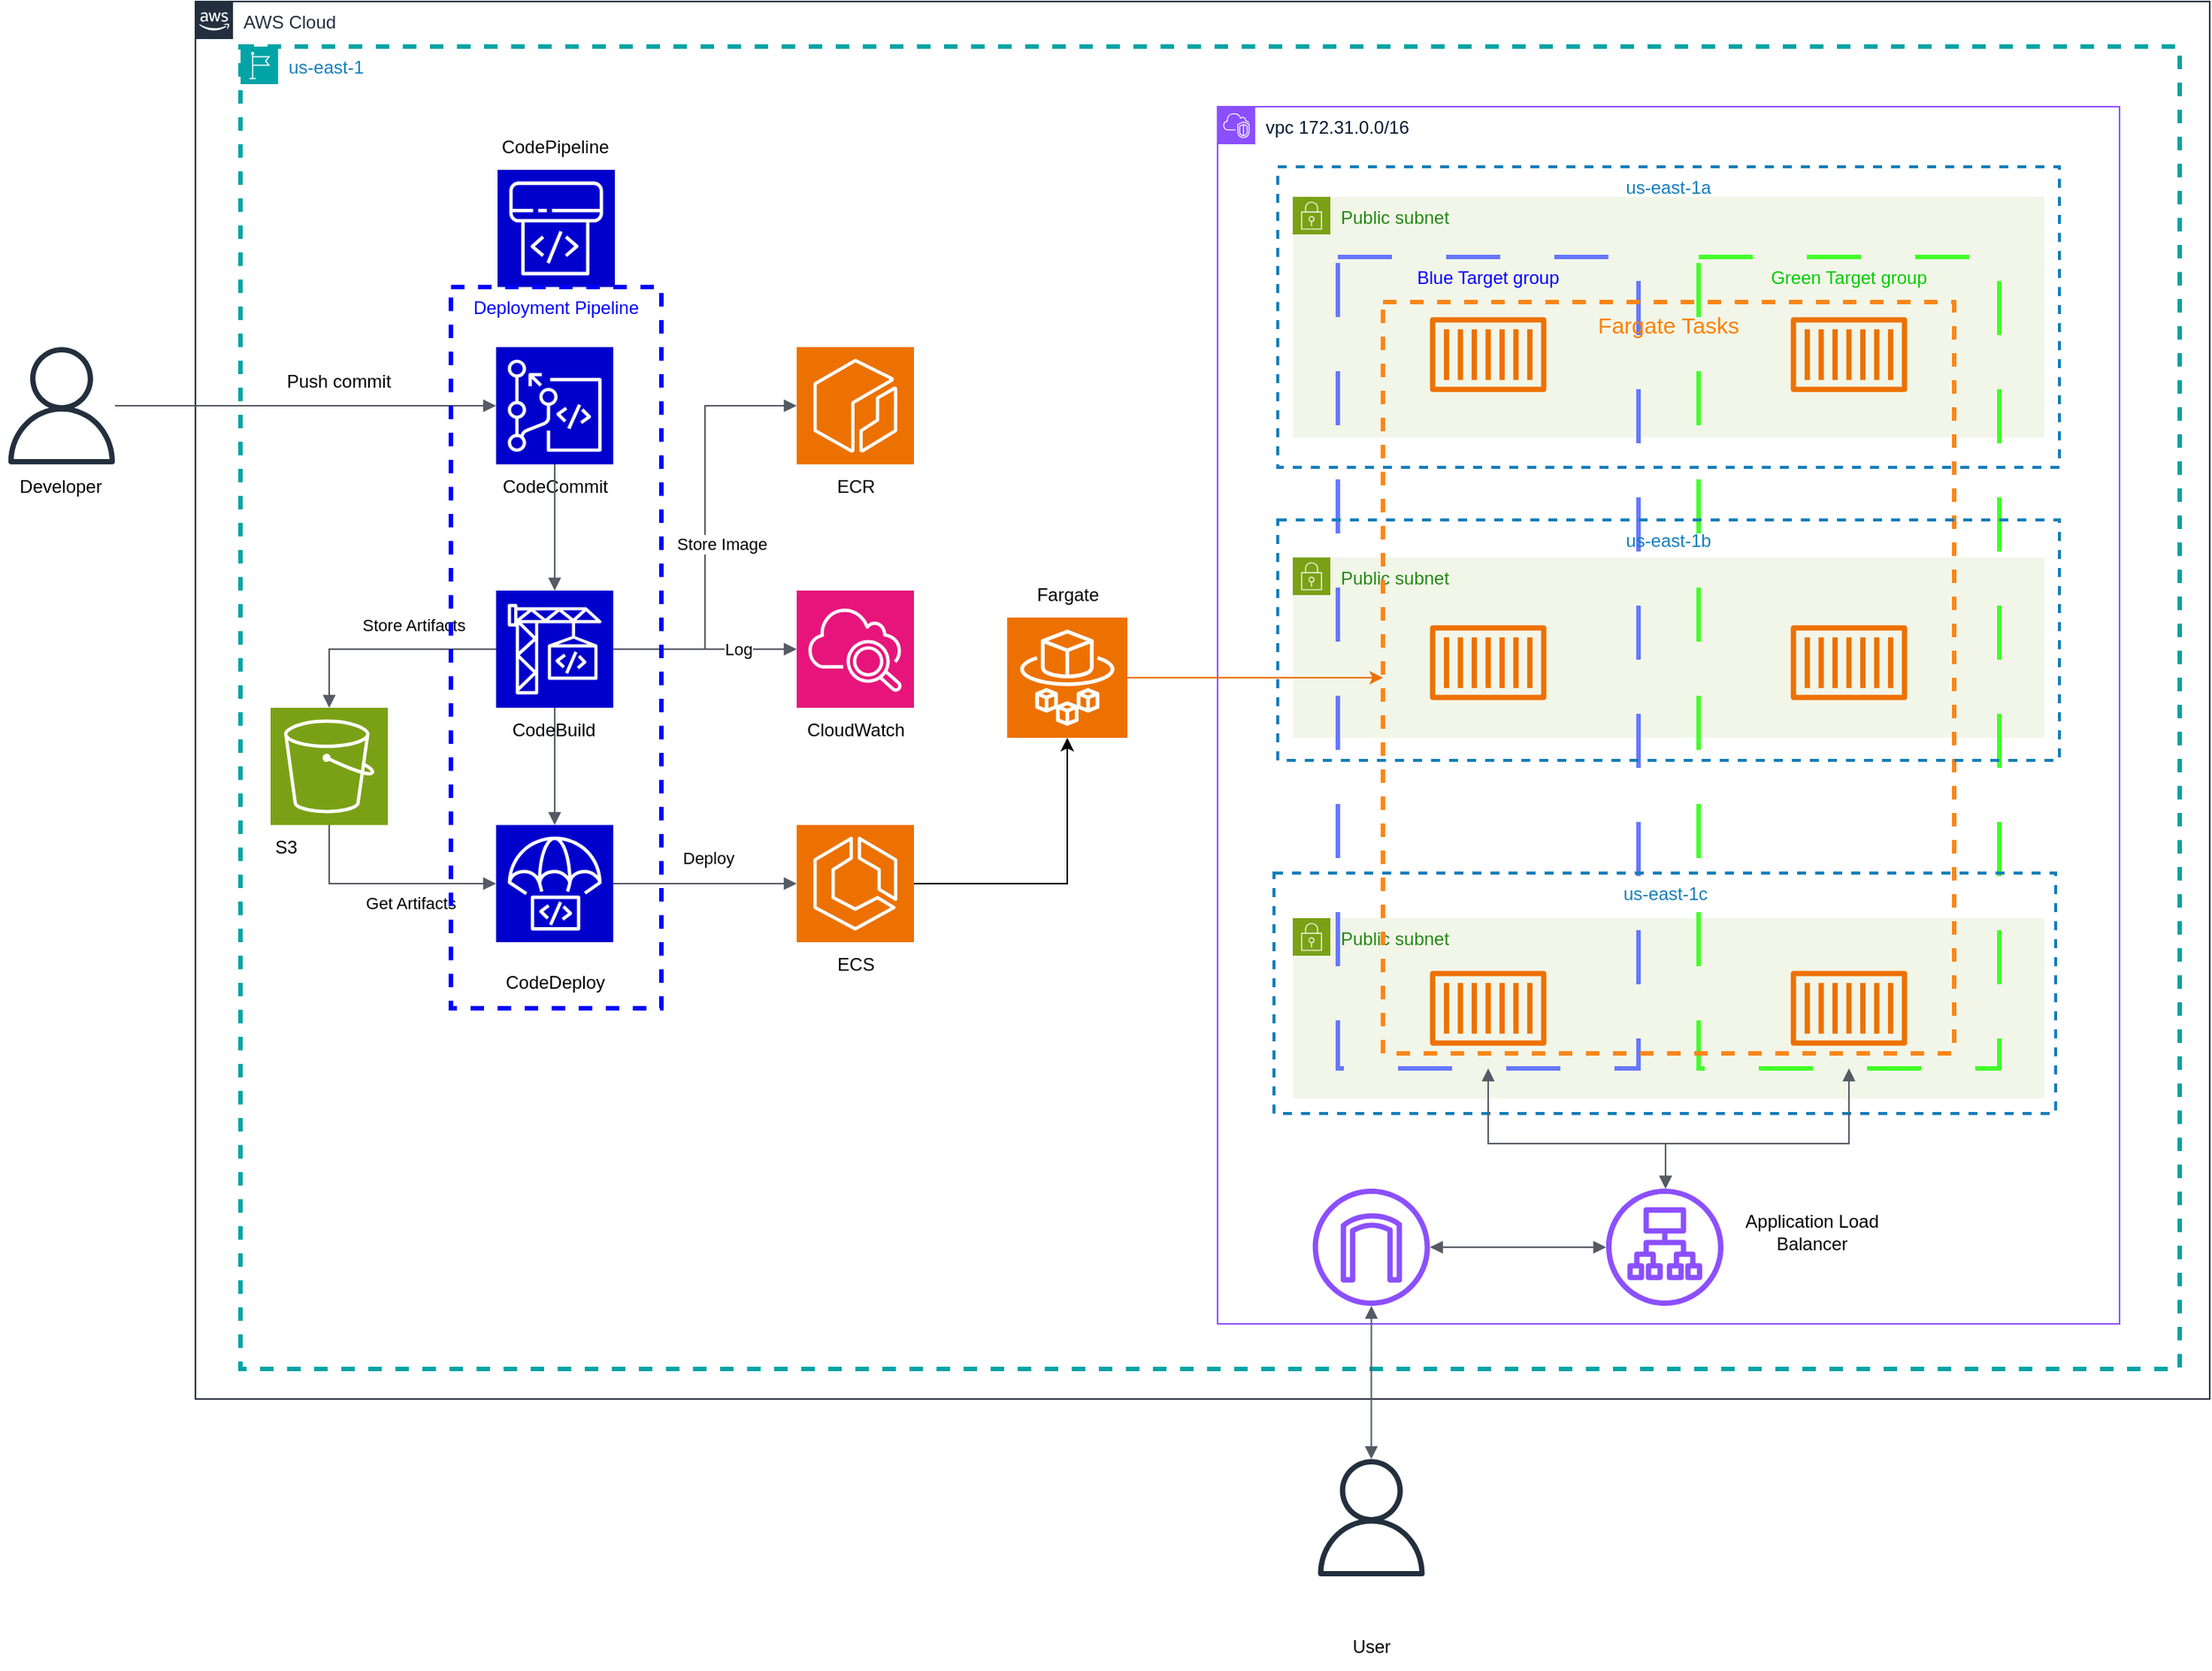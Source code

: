 <mxfile version="23.1.5" type="device">
  <diagram name="Page-1" id="e5MP3v1tcQqfkrlQCdR-">
    <mxGraphModel dx="2350" dy="-144" grid="1" gridSize="10" guides="1" tooltips="1" connect="1" arrows="1" fold="1" page="1" pageScale="1" pageWidth="850" pageHeight="1100" math="0" shadow="0">
      <root>
        <mxCell id="0" />
        <mxCell id="1" parent="0" />
        <mxCell id="_ywE8sGmRXG5GQr4Udn0-2" value="AWS Cloud" style="points=[[0,0],[0.25,0],[0.5,0],[0.75,0],[1,0],[1,0.25],[1,0.5],[1,0.75],[1,1],[0.75,1],[0.5,1],[0.25,1],[0,1],[0,0.75],[0,0.5],[0,0.25]];outlineConnect=0;gradientColor=none;html=1;whiteSpace=wrap;fontSize=12;fontStyle=0;container=0;pointerEvents=0;collapsible=0;recursiveResize=0;shape=mxgraph.aws4.group;grIcon=mxgraph.aws4.group_aws_cloud_alt;strokeColor=#232F3E;fillColor=none;verticalAlign=top;align=left;spacingLeft=30;fontColor=#232F3E;dashed=0;" parent="1" vertex="1">
          <mxGeometry x="100" y="1250" width="1340" height="930" as="geometry" />
        </mxCell>
        <mxCell id="_ywE8sGmRXG5GQr4Udn0-7" value="" style="sketch=0;outlineConnect=0;fontColor=#232F3E;gradientColor=none;fillColor=#232F3D;strokeColor=none;dashed=0;verticalLabelPosition=bottom;verticalAlign=top;align=center;html=1;fontSize=12;fontStyle=0;aspect=fixed;pointerEvents=1;shape=mxgraph.aws4.user;" parent="1" vertex="1">
          <mxGeometry x="843.29" y="2220" width="78" height="78" as="geometry" />
        </mxCell>
        <mxCell id="_ywE8sGmRXG5GQr4Udn0-28" value="" style="edgeStyle=orthogonalEdgeStyle;html=1;endArrow=block;elbow=vertical;startArrow=none;endFill=1;strokeColor=#545B64;rounded=0;entryX=0;entryY=0.5;entryDx=0;entryDy=0;entryPerimeter=0;" parent="1" source="_ywE8sGmRXG5GQr4Udn0-6" target="_ywE8sGmRXG5GQr4Udn0-10" edge="1">
          <mxGeometry width="100" relative="1" as="geometry">
            <mxPoint x="-40" y="1540" as="sourcePoint" />
            <mxPoint x="60" y="1540" as="targetPoint" />
          </mxGeometry>
        </mxCell>
        <mxCell id="_ywE8sGmRXG5GQr4Udn0-45" value="" style="group" parent="1" vertex="1" connectable="0">
          <mxGeometry x="-30" y="1480" width="80" height="108" as="geometry" />
        </mxCell>
        <mxCell id="_ywE8sGmRXG5GQr4Udn0-6" value="" style="sketch=0;outlineConnect=0;fontColor=#232F3E;gradientColor=none;fillColor=#232F3D;strokeColor=none;dashed=0;verticalLabelPosition=bottom;verticalAlign=top;align=center;html=1;fontSize=12;fontStyle=0;aspect=fixed;pointerEvents=1;shape=mxgraph.aws4.user;" parent="_ywE8sGmRXG5GQr4Udn0-45" vertex="1">
          <mxGeometry x="2" width="78" height="78" as="geometry" />
        </mxCell>
        <mxCell id="_ywE8sGmRXG5GQr4Udn0-18" value="Developer" style="text;html=1;align=center;verticalAlign=middle;resizable=0;points=[];autosize=1;strokeColor=none;fillColor=none;" parent="_ywE8sGmRXG5GQr4Udn0-45" vertex="1">
          <mxGeometry y="78" width="80" height="30" as="geometry" />
        </mxCell>
        <mxCell id="_ywE8sGmRXG5GQr4Udn0-53" value="User" style="text;html=1;align=center;verticalAlign=middle;resizable=0;points=[];autosize=1;strokeColor=none;fillColor=none;" parent="1" vertex="1">
          <mxGeometry x="857.29" y="2330" width="50" height="30" as="geometry" />
        </mxCell>
        <mxCell id="_ywE8sGmRXG5GQr4Udn0-3" value="us-east-1" style="points=[[0,0],[0.25,0],[0.5,0],[0.75,0],[1,0],[1,0.25],[1,0.5],[1,0.75],[1,1],[0.75,1],[0.5,1],[0.25,1],[0,1],[0,0.75],[0,0.5],[0,0.25]];outlineConnect=0;gradientColor=none;html=1;whiteSpace=wrap;fontSize=12;fontStyle=0;container=0;pointerEvents=0;collapsible=0;recursiveResize=0;shape=mxgraph.aws4.group;grIcon=mxgraph.aws4.group_region;strokeColor=#00A4A6;fillColor=none;verticalAlign=top;align=left;spacingLeft=30;fontColor=#147EBA;dashed=1;strokeWidth=3;" parent="1" vertex="1">
          <mxGeometry x="130" y="1280" width="1290" height="880" as="geometry" />
        </mxCell>
        <mxCell id="_ywE8sGmRXG5GQr4Udn0-8" value="" style="sketch=0;points=[[0,0,0],[0.25,0,0],[0.5,0,0],[0.75,0,0],[1,0,0],[0,1,0],[0.25,1,0],[0.5,1,0],[0.75,1,0],[1,1,0],[0,0.25,0],[0,0.5,0],[0,0.75,0],[1,0.25,0],[1,0.5,0],[1,0.75,0]];outlineConnect=0;fontColor=#232F3E;fillColor=#0000CC;strokeColor=#ffffff;dashed=0;verticalLabelPosition=bottom;verticalAlign=top;align=center;html=1;fontSize=12;fontStyle=0;aspect=fixed;shape=mxgraph.aws4.resourceIcon;resIcon=mxgraph.aws4.codebuild;" parent="1" vertex="1">
          <mxGeometry x="300" y="1642" width="78" height="78" as="geometry" />
        </mxCell>
        <mxCell id="_ywE8sGmRXG5GQr4Udn0-9" value="" style="sketch=0;points=[[0,0,0],[0.25,0,0],[0.5,0,0],[0.75,0,0],[1,0,0],[0,1,0],[0.25,1,0],[0.5,1,0],[0.75,1,0],[1,1,0],[0,0.25,0],[0,0.5,0],[0,0.75,0],[1,0.25,0],[1,0.5,0],[1,0.75,0]];outlineConnect=0;fontColor=#232F3E;fillColor=#0000CC;strokeColor=#ffffff;dashed=0;verticalLabelPosition=bottom;verticalAlign=top;align=center;html=1;fontSize=12;fontStyle=0;aspect=fixed;shape=mxgraph.aws4.resourceIcon;resIcon=mxgraph.aws4.codepipeline;" parent="1" vertex="1">
          <mxGeometry x="301" y="1362" width="78" height="78" as="geometry" />
        </mxCell>
        <mxCell id="_ywE8sGmRXG5GQr4Udn0-10" value="" style="sketch=0;points=[[0,0,0],[0.25,0,0],[0.5,0,0],[0.75,0,0],[1,0,0],[0,1,0],[0.25,1,0],[0.5,1,0],[0.75,1,0],[1,1,0],[0,0.25,0],[0,0.5,0],[0,0.75,0],[1,0.25,0],[1,0.5,0],[1,0.75,0]];outlineConnect=0;fontColor=#232F3E;fillColor=#0000CC;strokeColor=#ffffff;dashed=0;verticalLabelPosition=bottom;verticalAlign=top;align=center;html=1;fontSize=12;fontStyle=0;aspect=fixed;shape=mxgraph.aws4.resourceIcon;resIcon=mxgraph.aws4.codecommit;" parent="1" vertex="1">
          <mxGeometry x="300" y="1480" width="78" height="78" as="geometry" />
        </mxCell>
        <mxCell id="_ywE8sGmRXG5GQr4Udn0-11" value="" style="sketch=0;points=[[0,0,0],[0.25,0,0],[0.5,0,0],[0.75,0,0],[1,0,0],[0,1,0],[0.25,1,0],[0.5,1,0],[0.75,1,0],[1,1,0],[0,0.25,0],[0,0.5,0],[0,0.75,0],[1,0.25,0],[1,0.5,0],[1,0.75,0]];outlineConnect=0;fontColor=#232F3E;fillColor=#0000CC;strokeColor=#ffffff;dashed=0;verticalLabelPosition=bottom;verticalAlign=top;align=center;html=1;fontSize=12;fontStyle=0;aspect=fixed;shape=mxgraph.aws4.resourceIcon;resIcon=mxgraph.aws4.codedeploy;" parent="1" vertex="1">
          <mxGeometry x="300" y="1798" width="78" height="78" as="geometry" />
        </mxCell>
        <mxCell id="_ywE8sGmRXG5GQr4Udn0-13" value="" style="sketch=0;points=[[0,0,0],[0.25,0,0],[0.5,0,0],[0.75,0,0],[1,0,0],[0,1,0],[0.25,1,0],[0.5,1,0],[0.75,1,0],[1,1,0],[0,0.25,0],[0,0.5,0],[0,0.75,0],[1,0.25,0],[1,0.5,0],[1,0.75,0]];outlineConnect=0;fontColor=#232F3E;fillColor=#ED7100;strokeColor=#ffffff;dashed=0;verticalLabelPosition=bottom;verticalAlign=top;align=center;html=1;fontSize=12;fontStyle=0;aspect=fixed;shape=mxgraph.aws4.resourceIcon;resIcon=mxgraph.aws4.ecr;" parent="1" vertex="1">
          <mxGeometry x="500" y="1480" width="78" height="78" as="geometry" />
        </mxCell>
        <mxCell id="_ywE8sGmRXG5GQr4Udn0-14" value="" style="sketch=0;points=[[0,0,0],[0.25,0,0],[0.5,0,0],[0.75,0,0],[1,0,0],[0,1,0],[0.25,1,0],[0.5,1,0],[0.75,1,0],[1,1,0],[0,0.25,0],[0,0.5,0],[0,0.75,0],[1,0.25,0],[1,0.5,0],[1,0.75,0]];outlineConnect=0;fontColor=#232F3E;fillColor=#ED7100;strokeColor=#ffffff;dashed=0;verticalLabelPosition=bottom;verticalAlign=top;align=center;html=1;fontSize=12;fontStyle=0;aspect=fixed;shape=mxgraph.aws4.resourceIcon;resIcon=mxgraph.aws4.ecs;" parent="1" vertex="1">
          <mxGeometry x="500" y="1798" width="78" height="78" as="geometry" />
        </mxCell>
        <mxCell id="_ywE8sGmRXG5GQr4Udn0-16" value="" style="sketch=0;points=[[0,0,0],[0.25,0,0],[0.5,0,0],[0.75,0,0],[1,0,0],[0,1,0],[0.25,1,0],[0.5,1,0],[0.75,1,0],[1,1,0],[0,0.25,0],[0,0.5,0],[0,0.75,0],[1,0.25,0],[1,0.5,0],[1,0.75,0]];outlineConnect=0;fontColor=#232F3E;fillColor=#7AA116;strokeColor=#ffffff;dashed=0;verticalLabelPosition=bottom;verticalAlign=top;align=center;html=1;fontSize=12;fontStyle=0;aspect=fixed;shape=mxgraph.aws4.resourceIcon;resIcon=mxgraph.aws4.s3;" parent="1" vertex="1">
          <mxGeometry x="150" y="1720" width="78" height="78" as="geometry" />
        </mxCell>
        <mxCell id="_ywE8sGmRXG5GQr4Udn0-17" value="" style="sketch=0;points=[[0,0,0],[0.25,0,0],[0.5,0,0],[0.75,0,0],[1,0,0],[0,1,0],[0.25,1,0],[0.5,1,0],[0.75,1,0],[1,1,0],[0,0.25,0],[0,0.5,0],[0,0.75,0],[1,0.25,0],[1,0.5,0],[1,0.75,0]];points=[[0,0,0],[0.25,0,0],[0.5,0,0],[0.75,0,0],[1,0,0],[0,1,0],[0.25,1,0],[0.5,1,0],[0.75,1,0],[1,1,0],[0,0.25,0],[0,0.5,0],[0,0.75,0],[1,0.25,0],[1,0.5,0],[1,0.75,0]];outlineConnect=0;fontColor=#232F3E;fillColor=#E7157B;strokeColor=#ffffff;dashed=0;verticalLabelPosition=bottom;verticalAlign=top;align=center;html=1;fontSize=12;fontStyle=0;aspect=fixed;shape=mxgraph.aws4.resourceIcon;resIcon=mxgraph.aws4.cloudwatch_2;" parent="1" vertex="1">
          <mxGeometry x="500" y="1642" width="78" height="78" as="geometry" />
        </mxCell>
        <mxCell id="_ywE8sGmRXG5GQr4Udn0-19" value="CodeCommit" style="text;html=1;align=center;verticalAlign=middle;resizable=0;points=[];autosize=1;strokeColor=none;fillColor=none;" parent="1" vertex="1">
          <mxGeometry x="294" y="1558" width="90" height="30" as="geometry" />
        </mxCell>
        <mxCell id="_ywE8sGmRXG5GQr4Udn0-22" value="CodeDeploy" style="text;html=1;align=center;verticalAlign=middle;resizable=0;points=[];autosize=1;strokeColor=none;fillColor=none;" parent="1" vertex="1">
          <mxGeometry x="294" y="1888" width="90" height="30" as="geometry" />
        </mxCell>
        <mxCell id="_ywE8sGmRXG5GQr4Udn0-24" value="ECS" style="text;html=1;align=center;verticalAlign=middle;resizable=0;points=[];autosize=1;strokeColor=none;fillColor=none;" parent="1" vertex="1">
          <mxGeometry x="514" y="1876" width="50" height="30" as="geometry" />
        </mxCell>
        <mxCell id="_ywE8sGmRXG5GQr4Udn0-26" value="CloudWatch" style="text;html=1;align=center;verticalAlign=middle;resizable=0;points=[];autosize=1;strokeColor=none;fillColor=none;" parent="1" vertex="1">
          <mxGeometry x="494" y="1720" width="90" height="30" as="geometry" />
        </mxCell>
        <mxCell id="_ywE8sGmRXG5GQr4Udn0-25" value="ECR" style="text;html=1;align=center;verticalAlign=middle;resizable=0;points=[];autosize=1;strokeColor=none;fillColor=none;" parent="1" vertex="1">
          <mxGeometry x="514" y="1558" width="50" height="30" as="geometry" />
        </mxCell>
        <mxCell id="_ywE8sGmRXG5GQr4Udn0-27" value="" style="sketch=0;points=[[0,0,0],[0.25,0,0],[0.5,0,0],[0.75,0,0],[1,0,0],[0,1,0],[0.25,1,0],[0.5,1,0],[0.75,1,0],[1,1,0],[0,0.25,0],[0,0.5,0],[0,0.75,0],[1,0.25,0],[1,0.5,0],[1,0.75,0]];outlineConnect=0;fontColor=#232F3E;fillColor=#ED7100;strokeColor=#ffffff;dashed=0;verticalLabelPosition=bottom;verticalAlign=top;align=center;html=1;fontSize=12;fontStyle=0;aspect=fixed;shape=mxgraph.aws4.resourceIcon;resIcon=mxgraph.aws4.fargate;" parent="1" vertex="1">
          <mxGeometry x="640" y="1660" width="80" height="80" as="geometry" />
        </mxCell>
        <mxCell id="_ywE8sGmRXG5GQr4Udn0-20" value="CodePipeline" style="text;html=1;align=center;verticalAlign=middle;resizable=0;points=[];autosize=1;strokeColor=none;fillColor=none;" parent="1" vertex="1">
          <mxGeometry x="294" y="1332" width="90" height="30" as="geometry" />
        </mxCell>
        <mxCell id="_ywE8sGmRXG5GQr4Udn0-32" value="" style="edgeStyle=orthogonalEdgeStyle;html=1;endArrow=block;elbow=vertical;startArrow=none;endFill=1;strokeColor=#545B64;rounded=0;exitX=1;exitY=0.5;exitDx=0;exitDy=0;exitPerimeter=0;entryX=0;entryY=0.5;entryDx=0;entryDy=0;entryPerimeter=0;" parent="1" source="_ywE8sGmRXG5GQr4Udn0-8" target="_ywE8sGmRXG5GQr4Udn0-13" edge="1">
          <mxGeometry width="100" relative="1" as="geometry">
            <mxPoint x="410" y="1380" as="sourcePoint" />
            <mxPoint x="510" y="1380" as="targetPoint" />
          </mxGeometry>
        </mxCell>
        <mxCell id="_ywE8sGmRXG5GQr4Udn0-33" value="Store Image" style="edgeLabel;html=1;align=center;verticalAlign=middle;resizable=0;points=[];" parent="_ywE8sGmRXG5GQr4Udn0-32" vertex="1" connectable="0">
          <mxGeometry x="-0.067" y="3" relative="1" as="geometry">
            <mxPoint x="14" y="1" as="offset" />
          </mxGeometry>
        </mxCell>
        <mxCell id="_ywE8sGmRXG5GQr4Udn0-34" value="" style="edgeStyle=orthogonalEdgeStyle;html=1;endArrow=block;elbow=vertical;startArrow=none;endFill=1;strokeColor=#545B64;rounded=0;exitX=1;exitY=0.5;exitDx=0;exitDy=0;exitPerimeter=0;entryX=0;entryY=0.5;entryDx=0;entryDy=0;entryPerimeter=0;" parent="1" source="_ywE8sGmRXG5GQr4Udn0-8" target="_ywE8sGmRXG5GQr4Udn0-17" edge="1">
          <mxGeometry width="100" relative="1" as="geometry">
            <mxPoint x="510" y="1610" as="sourcePoint" />
            <mxPoint x="610" y="1610" as="targetPoint" />
          </mxGeometry>
        </mxCell>
        <mxCell id="_ywE8sGmRXG5GQr4Udn0-35" value="Log" style="edgeLabel;html=1;align=center;verticalAlign=middle;resizable=0;points=[];" parent="_ywE8sGmRXG5GQr4Udn0-34" vertex="1" connectable="0">
          <mxGeometry x="0.185" relative="1" as="geometry">
            <mxPoint x="10" as="offset" />
          </mxGeometry>
        </mxCell>
        <mxCell id="_ywE8sGmRXG5GQr4Udn0-36" value="" style="edgeStyle=orthogonalEdgeStyle;html=1;endArrow=block;elbow=vertical;startArrow=none;endFill=1;strokeColor=#545B64;rounded=0;exitX=0.5;exitY=1;exitDx=0;exitDy=0;exitPerimeter=0;entryX=0.5;entryY=0;entryDx=0;entryDy=0;entryPerimeter=0;" parent="1" source="_ywE8sGmRXG5GQr4Udn0-10" target="_ywE8sGmRXG5GQr4Udn0-8" edge="1">
          <mxGeometry width="100" relative="1" as="geometry">
            <mxPoint x="-140" y="1640" as="sourcePoint" />
            <mxPoint x="-40" y="1640" as="targetPoint" />
          </mxGeometry>
        </mxCell>
        <mxCell id="_ywE8sGmRXG5GQr4Udn0-37" value="" style="edgeStyle=orthogonalEdgeStyle;html=1;endArrow=none;elbow=vertical;startArrow=block;startFill=1;strokeColor=#545B64;rounded=0;entryX=0.5;entryY=1;entryDx=0;entryDy=0;entryPerimeter=0;exitX=0.5;exitY=0;exitDx=0;exitDy=0;exitPerimeter=0;" parent="1" source="_ywE8sGmRXG5GQr4Udn0-11" target="_ywE8sGmRXG5GQr4Udn0-8" edge="1">
          <mxGeometry width="100" relative="1" as="geometry">
            <mxPoint x="-100" y="1680" as="sourcePoint" />
            <mxPoint y="1680" as="targetPoint" />
          </mxGeometry>
        </mxCell>
        <mxCell id="_ywE8sGmRXG5GQr4Udn0-38" value="" style="edgeStyle=orthogonalEdgeStyle;html=1;endArrow=none;elbow=vertical;startArrow=block;startFill=1;strokeColor=#545B64;rounded=0;entryX=0;entryY=0.5;entryDx=0;entryDy=0;entryPerimeter=0;exitX=0.5;exitY=0;exitDx=0;exitDy=0;exitPerimeter=0;" parent="1" source="_ywE8sGmRXG5GQr4Udn0-16" target="_ywE8sGmRXG5GQr4Udn0-8" edge="1">
          <mxGeometry width="100" relative="1" as="geometry">
            <mxPoint x="-150" y="1680" as="sourcePoint" />
            <mxPoint x="-50" y="1680" as="targetPoint" />
          </mxGeometry>
        </mxCell>
        <mxCell id="_ywE8sGmRXG5GQr4Udn0-40" value="Store Artifacts" style="edgeLabel;html=1;align=center;verticalAlign=middle;resizable=0;points=[];" parent="_ywE8sGmRXG5GQr4Udn0-38" vertex="1" connectable="0">
          <mxGeometry x="0.114" y="3" relative="1" as="geometry">
            <mxPoint x="11" y="-13" as="offset" />
          </mxGeometry>
        </mxCell>
        <mxCell id="_ywE8sGmRXG5GQr4Udn0-39" value="" style="edgeStyle=orthogonalEdgeStyle;html=1;endArrow=block;elbow=vertical;startArrow=none;endFill=1;strokeColor=#545B64;rounded=0;exitX=0.5;exitY=1;exitDx=0;exitDy=0;exitPerimeter=0;entryX=0;entryY=0.5;entryDx=0;entryDy=0;entryPerimeter=0;" parent="1" source="_ywE8sGmRXG5GQr4Udn0-16" target="_ywE8sGmRXG5GQr4Udn0-11" edge="1">
          <mxGeometry width="100" relative="1" as="geometry">
            <mxPoint x="120" y="1940" as="sourcePoint" />
            <mxPoint x="220" y="1940" as="targetPoint" />
          </mxGeometry>
        </mxCell>
        <mxCell id="_ywE8sGmRXG5GQr4Udn0-41" value="Get Artifacts" style="edgeLabel;html=1;align=center;verticalAlign=middle;resizable=0;points=[];" parent="_ywE8sGmRXG5GQr4Udn0-39" vertex="1" connectable="0">
          <mxGeometry x="0.349" relative="1" as="geometry">
            <mxPoint x="-8" y="13" as="offset" />
          </mxGeometry>
        </mxCell>
        <mxCell id="_ywE8sGmRXG5GQr4Udn0-21" value="S3" style="text;html=1;align=center;verticalAlign=middle;resizable=0;points=[];autosize=1;strokeColor=none;fillColor=none;" parent="1" vertex="1">
          <mxGeometry x="140" y="1798" width="40" height="30" as="geometry" />
        </mxCell>
        <mxCell id="_ywE8sGmRXG5GQr4Udn0-42" value="" style="edgeStyle=orthogonalEdgeStyle;html=1;endArrow=block;elbow=vertical;startArrow=none;endFill=1;strokeColor=#545B64;rounded=0;exitX=1;exitY=0.5;exitDx=0;exitDy=0;exitPerimeter=0;entryX=0;entryY=0.5;entryDx=0;entryDy=0;entryPerimeter=0;" parent="1" source="_ywE8sGmRXG5GQr4Udn0-11" target="_ywE8sGmRXG5GQr4Udn0-14" edge="1">
          <mxGeometry width="100" relative="1" as="geometry">
            <mxPoint x="378" y="597" as="sourcePoint" />
            <mxPoint x="460" y="1837" as="targetPoint" />
          </mxGeometry>
        </mxCell>
        <mxCell id="_ywE8sGmRXG5GQr4Udn0-43" value="Deploy" style="edgeLabel;html=1;align=center;verticalAlign=middle;resizable=0;points=[];" parent="_ywE8sGmRXG5GQr4Udn0-42" vertex="1" connectable="0">
          <mxGeometry x="-0.123" y="-1" relative="1" as="geometry">
            <mxPoint x="9" y="-18" as="offset" />
          </mxGeometry>
        </mxCell>
        <mxCell id="_ywE8sGmRXG5GQr4Udn0-44" value="&lt;font color=&quot;#0000ff&quot;&gt;Deployment Pipeline&lt;/font&gt;" style="fillColor=none;strokeColor=#0000FF;dashed=1;verticalAlign=top;fontStyle=0;fontColor=#5A6C86;whiteSpace=wrap;html=1;strokeWidth=3;" parent="1" vertex="1">
          <mxGeometry x="270" y="1440" width="140" height="480" as="geometry" />
        </mxCell>
        <mxCell id="_ywE8sGmRXG5GQr4Udn0-29" value="Push commit" style="text;html=1;align=center;verticalAlign=middle;resizable=0;points=[];autosize=1;strokeColor=none;fillColor=none;" parent="1" vertex="1">
          <mxGeometry x="150" y="1488" width="90" height="30" as="geometry" />
        </mxCell>
        <mxCell id="_ywE8sGmRXG5GQr4Udn0-23" value="CodeBuild" style="text;html=1;align=center;verticalAlign=middle;resizable=0;points=[];autosize=1;strokeColor=none;fillColor=none;" parent="1" vertex="1">
          <mxGeometry x="298" y="1720" width="80" height="30" as="geometry" />
        </mxCell>
        <mxCell id="_ywE8sGmRXG5GQr4Udn0-70" style="edgeStyle=orthogonalEdgeStyle;rounded=0;orthogonalLoop=1;jettySize=auto;html=1;entryX=0.5;entryY=1;entryDx=0;entryDy=0;entryPerimeter=0;" parent="1" source="_ywE8sGmRXG5GQr4Udn0-14" target="_ywE8sGmRXG5GQr4Udn0-27" edge="1">
          <mxGeometry relative="1" as="geometry" />
        </mxCell>
        <mxCell id="_ywE8sGmRXG5GQr4Udn0-73" value="Fargate" style="text;html=1;align=center;verticalAlign=middle;resizable=0;points=[];autosize=1;strokeColor=none;fillColor=none;" parent="1" vertex="1">
          <mxGeometry x="650" y="1630" width="60" height="30" as="geometry" />
        </mxCell>
        <mxCell id="_ywE8sGmRXG5GQr4Udn0-4" value="&lt;font color=&quot;#001933&quot;&gt;vpc&amp;nbsp;172.31.0.0/16&lt;/font&gt;" style="points=[[0,0],[0.25,0],[0.5,0],[0.75,0],[1,0],[1,0.25],[1,0.5],[1,0.75],[1,1],[0.75,1],[0.5,1],[0.25,1],[0,1],[0,0.75],[0,0.5],[0,0.25]];outlineConnect=0;gradientColor=none;html=1;whiteSpace=wrap;fontSize=12;fontStyle=0;container=0;pointerEvents=0;collapsible=0;recursiveResize=0;shape=mxgraph.aws4.group;grIcon=mxgraph.aws4.group_vpc2;strokeColor=#8C4FFF;fillColor=none;verticalAlign=top;align=left;spacingLeft=30;fontColor=#AAB7B8;dashed=0;" parent="1" vertex="1">
          <mxGeometry x="780" y="1320" width="600" height="810" as="geometry" />
        </mxCell>
        <mxCell id="_ywE8sGmRXG5GQr4Udn0-57" value="us-east-1a" style="fillColor=none;strokeColor=#147EBA;dashed=1;verticalAlign=top;fontStyle=0;fontColor=#147EBA;whiteSpace=wrap;html=1;strokeWidth=2;" parent="1" vertex="1">
          <mxGeometry x="820" y="1360" width="520" height="200" as="geometry" />
        </mxCell>
        <mxCell id="_ywE8sGmRXG5GQr4Udn0-58" value="Public subnet" style="points=[[0,0],[0.25,0],[0.5,0],[0.75,0],[1,0],[1,0.25],[1,0.5],[1,0.75],[1,1],[0.75,1],[0.5,1],[0.25,1],[0,1],[0,0.75],[0,0.5],[0,0.25]];outlineConnect=0;gradientColor=none;html=1;whiteSpace=wrap;fontSize=12;fontStyle=0;container=1;pointerEvents=0;collapsible=0;recursiveResize=0;shape=mxgraph.aws4.group;grIcon=mxgraph.aws4.group_security_group;grStroke=0;strokeColor=#7AA116;fillColor=#F2F6E8;verticalAlign=top;align=left;spacingLeft=30;fontColor=#248814;dashed=0;" parent="1" vertex="1">
          <mxGeometry x="830" y="1380" width="500" height="160" as="geometry" />
        </mxCell>
        <mxCell id="_ywE8sGmRXG5GQr4Udn0-59" value="Public subnet" style="points=[[0,0],[0.25,0],[0.5,0],[0.75,0],[1,0],[1,0.25],[1,0.5],[1,0.75],[1,1],[0.75,1],[0.5,1],[0.25,1],[0,1],[0,0.75],[0,0.5],[0,0.25]];outlineConnect=0;gradientColor=none;html=1;whiteSpace=wrap;fontSize=12;fontStyle=0;container=1;pointerEvents=0;collapsible=0;recursiveResize=0;shape=mxgraph.aws4.group;grIcon=mxgraph.aws4.group_security_group;grStroke=0;strokeColor=#7AA116;fillColor=#F2F6E8;verticalAlign=top;align=left;spacingLeft=30;fontColor=#248814;dashed=0;" parent="1" vertex="1">
          <mxGeometry x="830" y="1620" width="500" height="120" as="geometry" />
        </mxCell>
        <mxCell id="_ywE8sGmRXG5GQr4Udn0-61" value="Public subnet" style="points=[[0,0],[0.25,0],[0.5,0],[0.75,0],[1,0],[1,0.25],[1,0.5],[1,0.75],[1,1],[0.75,1],[0.5,1],[0.25,1],[0,1],[0,0.75],[0,0.5],[0,0.25]];outlineConnect=0;gradientColor=none;html=1;whiteSpace=wrap;fontSize=12;fontStyle=0;container=1;pointerEvents=0;collapsible=0;recursiveResize=0;shape=mxgraph.aws4.group;grIcon=mxgraph.aws4.group_security_group;grStroke=0;strokeColor=#7AA116;fillColor=#F2F6E8;verticalAlign=top;align=left;spacingLeft=30;fontColor=#248814;dashed=0;" parent="1" vertex="1">
          <mxGeometry x="830" y="1860" width="500" height="120" as="geometry" />
        </mxCell>
        <mxCell id="_ywE8sGmRXG5GQr4Udn0-62" value="&lt;font color=&quot;#0000ff&quot;&gt;Blue Target group&lt;/font&gt;" style="fillColor=none;strokeColor=#6678ff;dashed=1;verticalAlign=top;fontStyle=0;fontColor=#232F3D;whiteSpace=wrap;html=1;gradientColor=default;dashPattern=12 12;strokeWidth=3;" parent="1" vertex="1">
          <mxGeometry x="860" y="1420" width="200" height="540" as="geometry" />
        </mxCell>
        <mxCell id="_ywE8sGmRXG5GQr4Udn0-63" value="&lt;font color=&quot;#00cc00&quot;&gt;Green Target group&lt;/font&gt;" style="fillColor=none;strokeColor=#42ff29;dashed=1;verticalAlign=top;fontStyle=0;fontColor=#232F3D;whiteSpace=wrap;html=1;gradientColor=default;dashPattern=12 12;strokeWidth=3;" parent="1" vertex="1">
          <mxGeometry x="1100" y="1420" width="200" height="540" as="geometry" />
        </mxCell>
        <mxCell id="_ywE8sGmRXG5GQr4Udn0-64" value="" style="sketch=0;outlineConnect=0;fontColor=#232F3E;gradientColor=none;fillColor=#ED7100;strokeColor=none;dashed=0;verticalLabelPosition=bottom;verticalAlign=top;align=center;html=1;fontSize=12;fontStyle=0;aspect=fixed;pointerEvents=1;shape=mxgraph.aws4.container_1;" parent="1" vertex="1">
          <mxGeometry x="921.29" y="1460" width="77.42" height="50" as="geometry" />
        </mxCell>
        <mxCell id="_ywE8sGmRXG5GQr4Udn0-65" value="" style="sketch=0;outlineConnect=0;fontColor=#232F3E;gradientColor=none;fillColor=#ED7100;strokeColor=none;dashed=0;verticalLabelPosition=bottom;verticalAlign=top;align=center;html=1;fontSize=12;fontStyle=0;aspect=fixed;pointerEvents=1;shape=mxgraph.aws4.container_1;" parent="1" vertex="1">
          <mxGeometry x="1161.29" y="1460" width="77.42" height="50" as="geometry" />
        </mxCell>
        <mxCell id="_ywE8sGmRXG5GQr4Udn0-66" value="" style="sketch=0;outlineConnect=0;fontColor=#232F3E;gradientColor=none;fillColor=#ED7100;strokeColor=none;dashed=0;verticalLabelPosition=bottom;verticalAlign=top;align=center;html=1;fontSize=12;fontStyle=0;aspect=fixed;pointerEvents=1;shape=mxgraph.aws4.container_1;" parent="1" vertex="1">
          <mxGeometry x="921.29" y="1665" width="77.42" height="50" as="geometry" />
        </mxCell>
        <mxCell id="_ywE8sGmRXG5GQr4Udn0-67" value="" style="sketch=0;outlineConnect=0;fontColor=#232F3E;gradientColor=none;fillColor=#ED7100;strokeColor=none;dashed=0;verticalLabelPosition=bottom;verticalAlign=top;align=center;html=1;fontSize=12;fontStyle=0;aspect=fixed;pointerEvents=1;shape=mxgraph.aws4.container_1;" parent="1" vertex="1">
          <mxGeometry x="921.29" y="1895" width="77.42" height="50" as="geometry" />
        </mxCell>
        <mxCell id="_ywE8sGmRXG5GQr4Udn0-68" value="" style="sketch=0;outlineConnect=0;fontColor=#232F3E;gradientColor=none;fillColor=#ED7100;strokeColor=none;dashed=0;verticalLabelPosition=bottom;verticalAlign=top;align=center;html=1;fontSize=12;fontStyle=0;aspect=fixed;pointerEvents=1;shape=mxgraph.aws4.container_1;" parent="1" vertex="1">
          <mxGeometry x="1161.29" y="1665" width="77.42" height="50" as="geometry" />
        </mxCell>
        <mxCell id="_ywE8sGmRXG5GQr4Udn0-69" value="" style="sketch=0;outlineConnect=0;fontColor=#232F3E;gradientColor=none;fillColor=#ED7100;strokeColor=none;dashed=0;verticalLabelPosition=bottom;verticalAlign=top;align=center;html=1;fontSize=12;fontStyle=0;aspect=fixed;pointerEvents=1;shape=mxgraph.aws4.container_1;" parent="1" vertex="1">
          <mxGeometry x="1161.29" y="1895" width="77.42" height="50" as="geometry" />
        </mxCell>
        <mxCell id="_ywE8sGmRXG5GQr4Udn0-71" value="&lt;font style=&quot;font-size: 15px;&quot; color=&quot;#ff8000&quot;&gt;Fargate Tasks&lt;/font&gt;" style="fillColor=none;strokeColor=#fb8618;dashed=1;verticalAlign=top;fontStyle=0;fontColor=#5A6C86;whiteSpace=wrap;html=1;strokeWidth=3;" parent="1" vertex="1">
          <mxGeometry x="890" y="1450" width="380" height="500" as="geometry" />
        </mxCell>
        <mxCell id="_ywE8sGmRXG5GQr4Udn0-52" value="" style="sketch=0;outlineConnect=0;fontColor=#232F3E;gradientColor=none;fillColor=#8C4FFF;strokeColor=none;dashed=0;verticalLabelPosition=bottom;verticalAlign=top;align=center;html=1;fontSize=12;fontStyle=0;aspect=fixed;pointerEvents=1;shape=mxgraph.aws4.internet_gateway;" parent="1" vertex="1">
          <mxGeometry x="843.29" y="2040" width="78" height="78" as="geometry" />
        </mxCell>
        <mxCell id="_ywE8sGmRXG5GQr4Udn0-54" value="us-east-1b" style="fillColor=none;strokeColor=#147EBA;dashed=1;verticalAlign=top;fontStyle=0;fontColor=#147EBA;whiteSpace=wrap;html=1;strokeWidth=2;" parent="1" vertex="1">
          <mxGeometry x="820" y="1595" width="520" height="160" as="geometry" />
        </mxCell>
        <mxCell id="_ywE8sGmRXG5GQr4Udn0-55" value="us-east-1c" style="fillColor=none;strokeColor=#147EBA;dashed=1;verticalAlign=top;fontStyle=0;fontColor=#147EBA;whiteSpace=wrap;html=1;strokeWidth=2;" parent="1" vertex="1">
          <mxGeometry x="817.5" y="1830" width="520" height="160" as="geometry" />
        </mxCell>
        <mxCell id="_ywE8sGmRXG5GQr4Udn0-82" value="Application Load&lt;br&gt;Balancer" style="text;html=1;align=center;verticalAlign=middle;resizable=0;points=[];autosize=1;strokeColor=none;fillColor=none;" parent="1" vertex="1">
          <mxGeometry x="1120" y="2049" width="110" height="40" as="geometry" />
        </mxCell>
        <mxCell id="_ywE8sGmRXG5GQr4Udn0-51" value="" style="sketch=0;outlineConnect=0;fontColor=#232F3E;gradientColor=none;fillColor=#8C4FFF;strokeColor=none;dashed=0;verticalLabelPosition=bottom;verticalAlign=top;align=center;html=1;fontSize=12;fontStyle=0;aspect=fixed;pointerEvents=1;shape=mxgraph.aws4.application_load_balancer;" parent="1" vertex="1">
          <mxGeometry x="1038.5" y="2040" width="78" height="78" as="geometry" />
        </mxCell>
        <mxCell id="L810NW4hUjRYjr-CqX88-3" value="" style="edgeStyle=orthogonalEdgeStyle;html=1;endArrow=block;elbow=vertical;startArrow=block;startFill=1;endFill=1;strokeColor=#545B64;rounded=0;" edge="1" parent="1" source="_ywE8sGmRXG5GQr4Udn0-63" target="_ywE8sGmRXG5GQr4Udn0-51">
          <mxGeometry width="100" relative="1" as="geometry">
            <mxPoint x="1640" y="2100" as="sourcePoint" />
            <mxPoint x="490" y="2280" as="targetPoint" />
            <Array as="points">
              <mxPoint x="1200" y="2010" />
              <mxPoint x="1078" y="2010" />
            </Array>
          </mxGeometry>
        </mxCell>
        <mxCell id="L810NW4hUjRYjr-CqX88-4" value="" style="edgeStyle=orthogonalEdgeStyle;html=1;endArrow=block;elbow=vertical;startArrow=block;startFill=1;endFill=1;strokeColor=#545B64;rounded=0;" edge="1" parent="1" source="_ywE8sGmRXG5GQr4Udn0-62" target="_ywE8sGmRXG5GQr4Udn0-51">
          <mxGeometry width="100" relative="1" as="geometry">
            <mxPoint x="700" y="2290" as="sourcePoint" />
            <mxPoint x="800" y="2290" as="targetPoint" />
            <Array as="points">
              <mxPoint x="960" y="2010" />
              <mxPoint x="1078" y="2010" />
            </Array>
          </mxGeometry>
        </mxCell>
        <mxCell id="L810NW4hUjRYjr-CqX88-5" value="" style="edgeStyle=orthogonalEdgeStyle;html=1;endArrow=block;elbow=vertical;startArrow=block;startFill=1;endFill=1;strokeColor=#545B64;rounded=0;" edge="1" parent="1" source="_ywE8sGmRXG5GQr4Udn0-52" target="_ywE8sGmRXG5GQr4Udn0-51">
          <mxGeometry width="100" relative="1" as="geometry">
            <mxPoint x="1110" y="2320" as="sourcePoint" />
            <mxPoint x="1210" y="2320" as="targetPoint" />
          </mxGeometry>
        </mxCell>
        <mxCell id="L810NW4hUjRYjr-CqX88-6" value="" style="edgeStyle=orthogonalEdgeStyle;html=1;endArrow=block;elbow=vertical;startArrow=block;startFill=1;endFill=1;strokeColor=#545B64;rounded=0;" edge="1" parent="1" source="_ywE8sGmRXG5GQr4Udn0-7" target="_ywE8sGmRXG5GQr4Udn0-52">
          <mxGeometry width="100" relative="1" as="geometry">
            <mxPoint x="640" y="2280" as="sourcePoint" />
            <mxPoint x="740" y="2280" as="targetPoint" />
          </mxGeometry>
        </mxCell>
        <mxCell id="L810NW4hUjRYjr-CqX88-7" style="edgeStyle=orthogonalEdgeStyle;rounded=0;orthogonalLoop=1;jettySize=auto;html=1;strokeColor=#ed7100;exitX=1;exitY=0.5;exitDx=0;exitDy=0;exitPerimeter=0;" edge="1" parent="1" source="_ywE8sGmRXG5GQr4Udn0-27" target="_ywE8sGmRXG5GQr4Udn0-71">
          <mxGeometry relative="1" as="geometry">
            <mxPoint x="1640" y="1670" as="sourcePoint" />
            <mxPoint x="1550" y="1730" as="targetPoint" />
          </mxGeometry>
        </mxCell>
      </root>
    </mxGraphModel>
  </diagram>
</mxfile>

